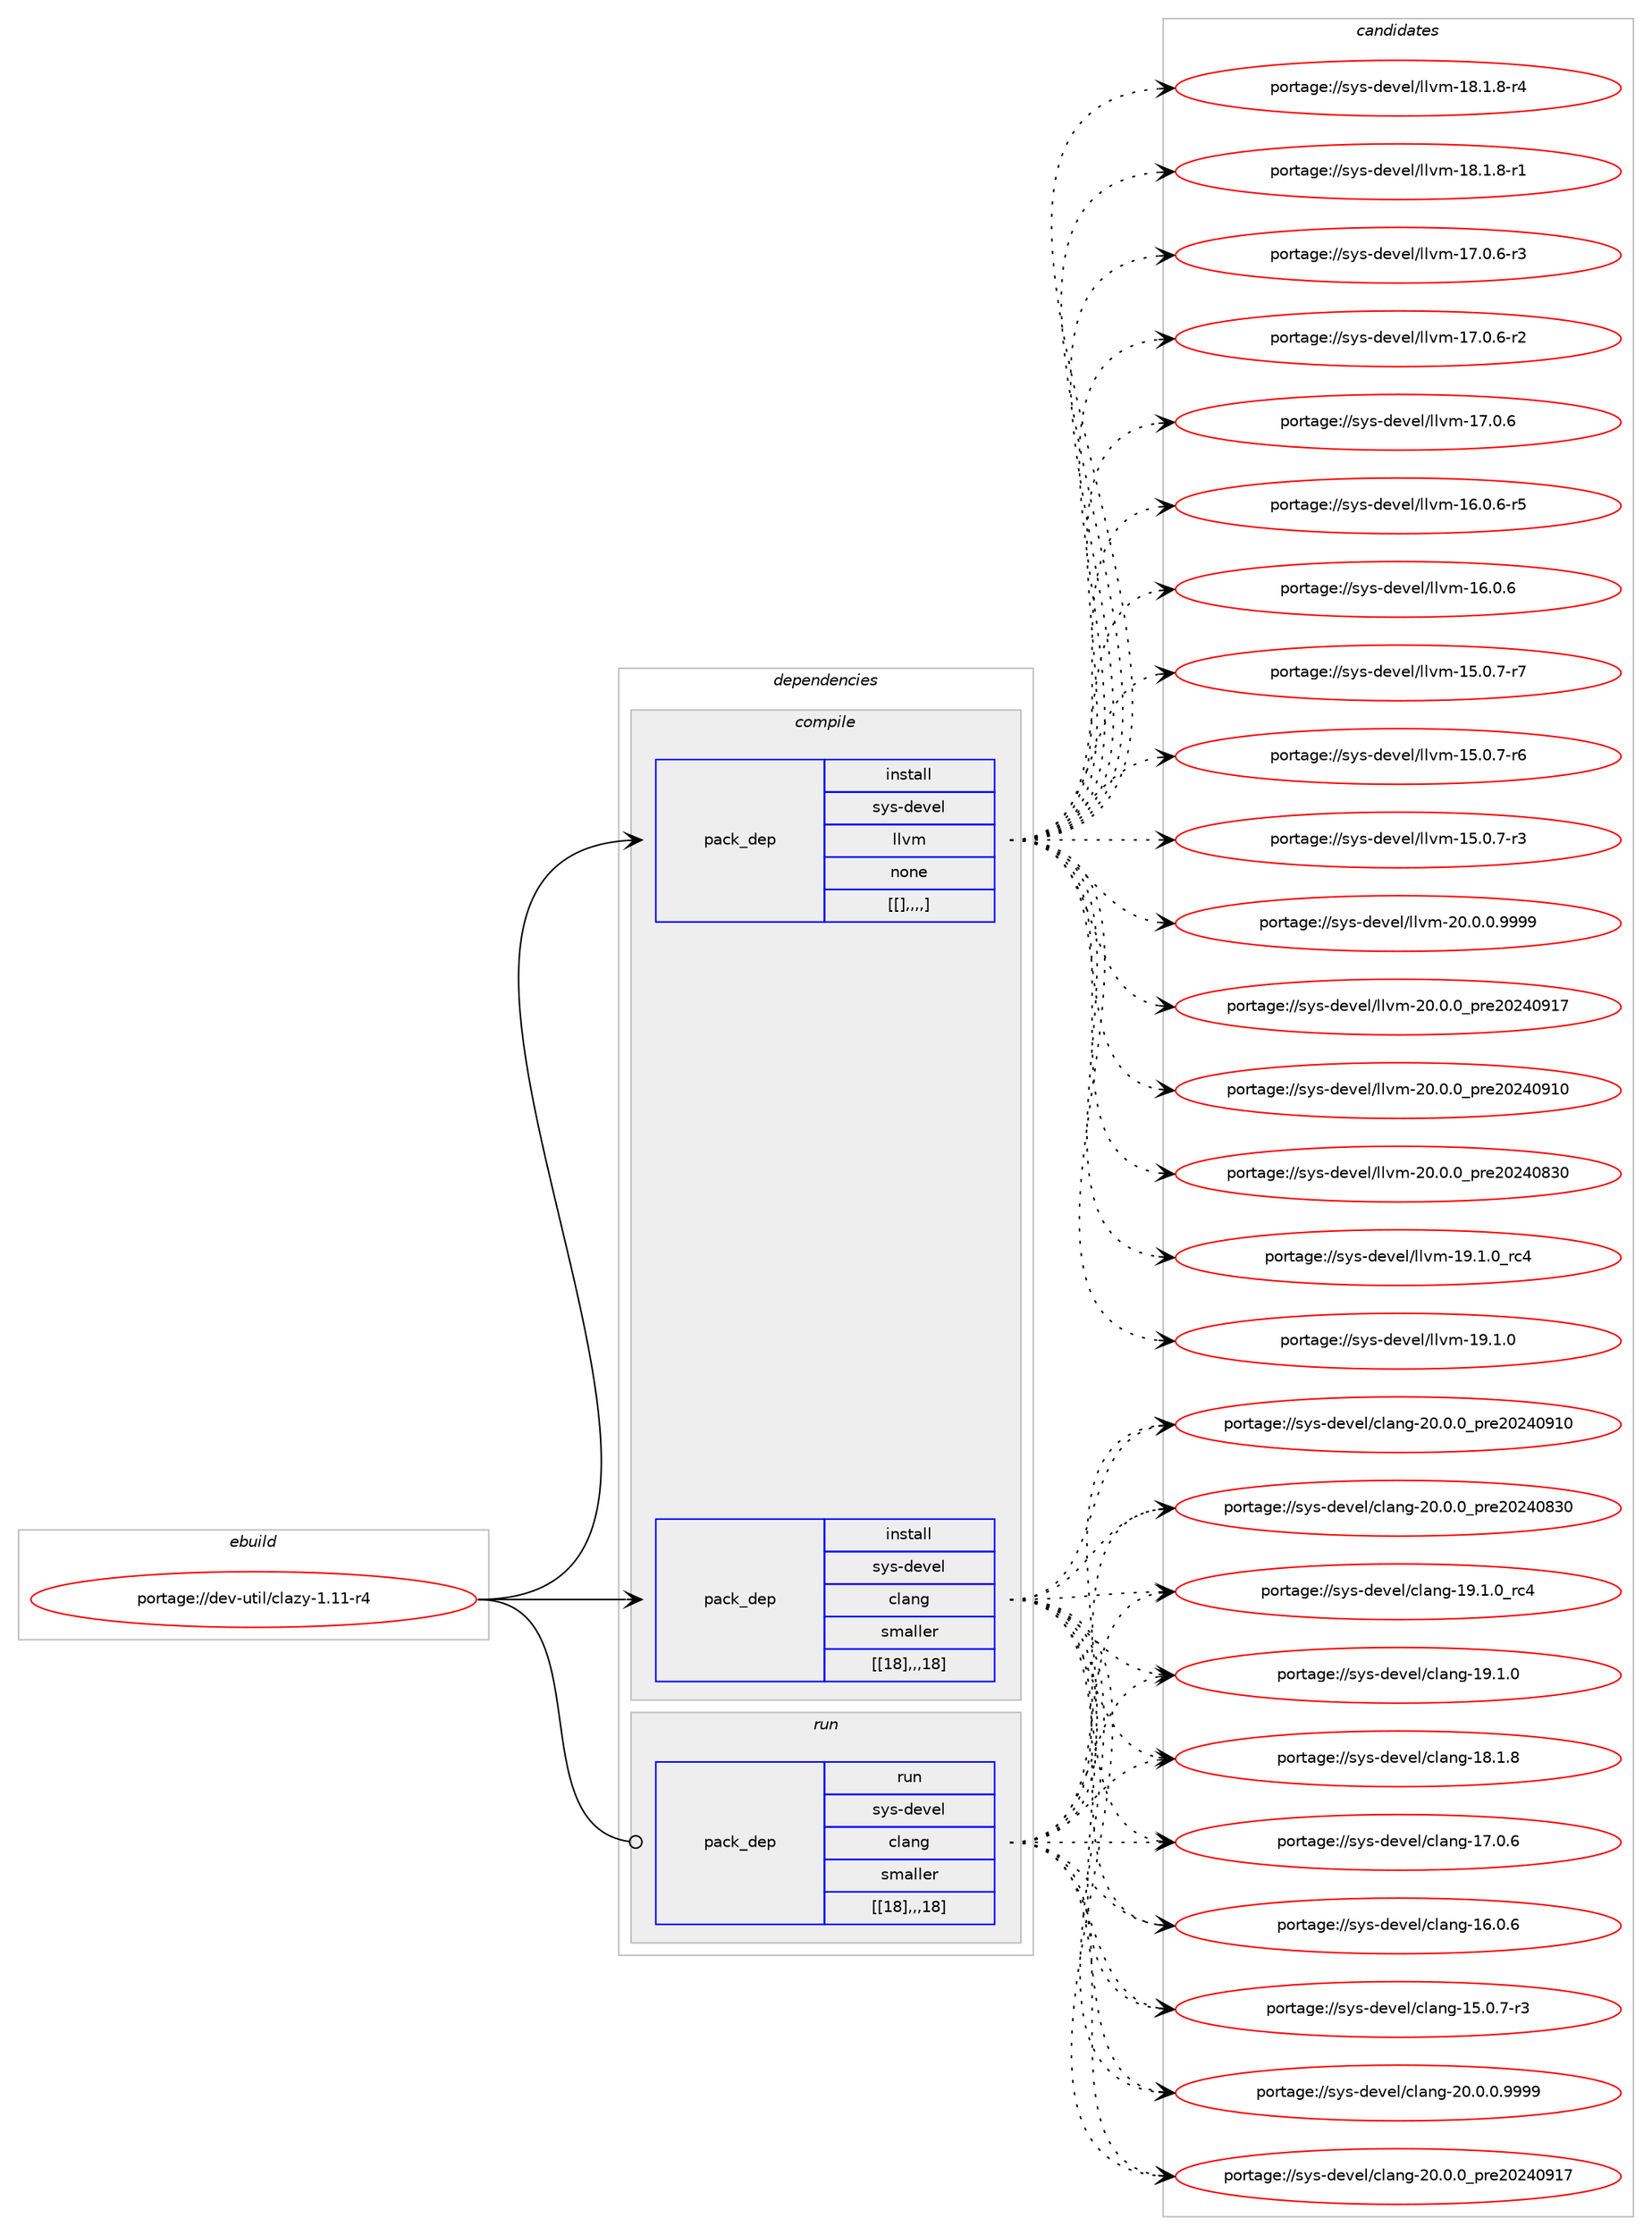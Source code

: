 digraph prolog {

# *************
# Graph options
# *************

newrank=true;
concentrate=true;
compound=true;
graph [rankdir=LR,fontname=Helvetica,fontsize=10,ranksep=1.5];#, ranksep=2.5, nodesep=0.2];
edge  [arrowhead=vee];
node  [fontname=Helvetica,fontsize=10];

# **********
# The ebuild
# **********

subgraph cluster_leftcol {
color=gray;
label=<<i>ebuild</i>>;
id [label="portage://dev-util/clazy-1.11-r4", color=red, width=4, href="../dev-util/clazy-1.11-r4.svg"];
}

# ****************
# The dependencies
# ****************

subgraph cluster_midcol {
color=gray;
label=<<i>dependencies</i>>;
subgraph cluster_compile {
fillcolor="#eeeeee";
style=filled;
label=<<i>compile</i>>;
subgraph pack153392 {
dependency216861 [label=<<TABLE BORDER="0" CELLBORDER="1" CELLSPACING="0" CELLPADDING="4" WIDTH="220"><TR><TD ROWSPAN="6" CELLPADDING="30">pack_dep</TD></TR><TR><TD WIDTH="110">install</TD></TR><TR><TD>sys-devel</TD></TR><TR><TD>clang</TD></TR><TR><TD>smaller</TD></TR><TR><TD>[[18],,,18]</TD></TR></TABLE>>, shape=none, color=blue];
}
id:e -> dependency216861:w [weight=20,style="solid",arrowhead="vee"];
subgraph pack153393 {
dependency216862 [label=<<TABLE BORDER="0" CELLBORDER="1" CELLSPACING="0" CELLPADDING="4" WIDTH="220"><TR><TD ROWSPAN="6" CELLPADDING="30">pack_dep</TD></TR><TR><TD WIDTH="110">install</TD></TR><TR><TD>sys-devel</TD></TR><TR><TD>llvm</TD></TR><TR><TD>none</TD></TR><TR><TD>[[],,,,]</TD></TR></TABLE>>, shape=none, color=blue];
}
id:e -> dependency216862:w [weight=20,style="solid",arrowhead="vee"];
}
subgraph cluster_compileandrun {
fillcolor="#eeeeee";
style=filled;
label=<<i>compile and run</i>>;
}
subgraph cluster_run {
fillcolor="#eeeeee";
style=filled;
label=<<i>run</i>>;
subgraph pack153394 {
dependency216863 [label=<<TABLE BORDER="0" CELLBORDER="1" CELLSPACING="0" CELLPADDING="4" WIDTH="220"><TR><TD ROWSPAN="6" CELLPADDING="30">pack_dep</TD></TR><TR><TD WIDTH="110">run</TD></TR><TR><TD>sys-devel</TD></TR><TR><TD>clang</TD></TR><TR><TD>smaller</TD></TR><TR><TD>[[18],,,18]</TD></TR></TABLE>>, shape=none, color=blue];
}
id:e -> dependency216863:w [weight=20,style="solid",arrowhead="odot"];
}
}

# **************
# The candidates
# **************

subgraph cluster_choices {
rank=same;
color=gray;
label=<<i>candidates</i>>;

subgraph choice153392 {
color=black;
nodesep=1;
choice11512111545100101118101108479910897110103455048464846484657575757 [label="portage://sys-devel/clang-20.0.0.9999", color=red, width=4,href="../sys-devel/clang-20.0.0.9999.svg"];
choice1151211154510010111810110847991089711010345504846484648951121141015048505248574955 [label="portage://sys-devel/clang-20.0.0_pre20240917", color=red, width=4,href="../sys-devel/clang-20.0.0_pre20240917.svg"];
choice1151211154510010111810110847991089711010345504846484648951121141015048505248574948 [label="portage://sys-devel/clang-20.0.0_pre20240910", color=red, width=4,href="../sys-devel/clang-20.0.0_pre20240910.svg"];
choice1151211154510010111810110847991089711010345504846484648951121141015048505248565148 [label="portage://sys-devel/clang-20.0.0_pre20240830", color=red, width=4,href="../sys-devel/clang-20.0.0_pre20240830.svg"];
choice1151211154510010111810110847991089711010345495746494648951149952 [label="portage://sys-devel/clang-19.1.0_rc4", color=red, width=4,href="../sys-devel/clang-19.1.0_rc4.svg"];
choice1151211154510010111810110847991089711010345495746494648 [label="portage://sys-devel/clang-19.1.0", color=red, width=4,href="../sys-devel/clang-19.1.0.svg"];
choice1151211154510010111810110847991089711010345495646494656 [label="portage://sys-devel/clang-18.1.8", color=red, width=4,href="../sys-devel/clang-18.1.8.svg"];
choice1151211154510010111810110847991089711010345495546484654 [label="portage://sys-devel/clang-17.0.6", color=red, width=4,href="../sys-devel/clang-17.0.6.svg"];
choice1151211154510010111810110847991089711010345495446484654 [label="portage://sys-devel/clang-16.0.6", color=red, width=4,href="../sys-devel/clang-16.0.6.svg"];
choice11512111545100101118101108479910897110103454953464846554511451 [label="portage://sys-devel/clang-15.0.7-r3", color=red, width=4,href="../sys-devel/clang-15.0.7-r3.svg"];
dependency216861:e -> choice11512111545100101118101108479910897110103455048464846484657575757:w [style=dotted,weight="100"];
dependency216861:e -> choice1151211154510010111810110847991089711010345504846484648951121141015048505248574955:w [style=dotted,weight="100"];
dependency216861:e -> choice1151211154510010111810110847991089711010345504846484648951121141015048505248574948:w [style=dotted,weight="100"];
dependency216861:e -> choice1151211154510010111810110847991089711010345504846484648951121141015048505248565148:w [style=dotted,weight="100"];
dependency216861:e -> choice1151211154510010111810110847991089711010345495746494648951149952:w [style=dotted,weight="100"];
dependency216861:e -> choice1151211154510010111810110847991089711010345495746494648:w [style=dotted,weight="100"];
dependency216861:e -> choice1151211154510010111810110847991089711010345495646494656:w [style=dotted,weight="100"];
dependency216861:e -> choice1151211154510010111810110847991089711010345495546484654:w [style=dotted,weight="100"];
dependency216861:e -> choice1151211154510010111810110847991089711010345495446484654:w [style=dotted,weight="100"];
dependency216861:e -> choice11512111545100101118101108479910897110103454953464846554511451:w [style=dotted,weight="100"];
}
subgraph choice153393 {
color=black;
nodesep=1;
choice1151211154510010111810110847108108118109455048464846484657575757 [label="portage://sys-devel/llvm-20.0.0.9999", color=red, width=4,href="../sys-devel/llvm-20.0.0.9999.svg"];
choice115121115451001011181011084710810811810945504846484648951121141015048505248574955 [label="portage://sys-devel/llvm-20.0.0_pre20240917", color=red, width=4,href="../sys-devel/llvm-20.0.0_pre20240917.svg"];
choice115121115451001011181011084710810811810945504846484648951121141015048505248574948 [label="portage://sys-devel/llvm-20.0.0_pre20240910", color=red, width=4,href="../sys-devel/llvm-20.0.0_pre20240910.svg"];
choice115121115451001011181011084710810811810945504846484648951121141015048505248565148 [label="portage://sys-devel/llvm-20.0.0_pre20240830", color=red, width=4,href="../sys-devel/llvm-20.0.0_pre20240830.svg"];
choice115121115451001011181011084710810811810945495746494648951149952 [label="portage://sys-devel/llvm-19.1.0_rc4", color=red, width=4,href="../sys-devel/llvm-19.1.0_rc4.svg"];
choice115121115451001011181011084710810811810945495746494648 [label="portage://sys-devel/llvm-19.1.0", color=red, width=4,href="../sys-devel/llvm-19.1.0.svg"];
choice1151211154510010111810110847108108118109454956464946564511452 [label="portage://sys-devel/llvm-18.1.8-r4", color=red, width=4,href="../sys-devel/llvm-18.1.8-r4.svg"];
choice1151211154510010111810110847108108118109454956464946564511449 [label="portage://sys-devel/llvm-18.1.8-r1", color=red, width=4,href="../sys-devel/llvm-18.1.8-r1.svg"];
choice1151211154510010111810110847108108118109454955464846544511451 [label="portage://sys-devel/llvm-17.0.6-r3", color=red, width=4,href="../sys-devel/llvm-17.0.6-r3.svg"];
choice1151211154510010111810110847108108118109454955464846544511450 [label="portage://sys-devel/llvm-17.0.6-r2", color=red, width=4,href="../sys-devel/llvm-17.0.6-r2.svg"];
choice115121115451001011181011084710810811810945495546484654 [label="portage://sys-devel/llvm-17.0.6", color=red, width=4,href="../sys-devel/llvm-17.0.6.svg"];
choice1151211154510010111810110847108108118109454954464846544511453 [label="portage://sys-devel/llvm-16.0.6-r5", color=red, width=4,href="../sys-devel/llvm-16.0.6-r5.svg"];
choice115121115451001011181011084710810811810945495446484654 [label="portage://sys-devel/llvm-16.0.6", color=red, width=4,href="../sys-devel/llvm-16.0.6.svg"];
choice1151211154510010111810110847108108118109454953464846554511455 [label="portage://sys-devel/llvm-15.0.7-r7", color=red, width=4,href="../sys-devel/llvm-15.0.7-r7.svg"];
choice1151211154510010111810110847108108118109454953464846554511454 [label="portage://sys-devel/llvm-15.0.7-r6", color=red, width=4,href="../sys-devel/llvm-15.0.7-r6.svg"];
choice1151211154510010111810110847108108118109454953464846554511451 [label="portage://sys-devel/llvm-15.0.7-r3", color=red, width=4,href="../sys-devel/llvm-15.0.7-r3.svg"];
dependency216862:e -> choice1151211154510010111810110847108108118109455048464846484657575757:w [style=dotted,weight="100"];
dependency216862:e -> choice115121115451001011181011084710810811810945504846484648951121141015048505248574955:w [style=dotted,weight="100"];
dependency216862:e -> choice115121115451001011181011084710810811810945504846484648951121141015048505248574948:w [style=dotted,weight="100"];
dependency216862:e -> choice115121115451001011181011084710810811810945504846484648951121141015048505248565148:w [style=dotted,weight="100"];
dependency216862:e -> choice115121115451001011181011084710810811810945495746494648951149952:w [style=dotted,weight="100"];
dependency216862:e -> choice115121115451001011181011084710810811810945495746494648:w [style=dotted,weight="100"];
dependency216862:e -> choice1151211154510010111810110847108108118109454956464946564511452:w [style=dotted,weight="100"];
dependency216862:e -> choice1151211154510010111810110847108108118109454956464946564511449:w [style=dotted,weight="100"];
dependency216862:e -> choice1151211154510010111810110847108108118109454955464846544511451:w [style=dotted,weight="100"];
dependency216862:e -> choice1151211154510010111810110847108108118109454955464846544511450:w [style=dotted,weight="100"];
dependency216862:e -> choice115121115451001011181011084710810811810945495546484654:w [style=dotted,weight="100"];
dependency216862:e -> choice1151211154510010111810110847108108118109454954464846544511453:w [style=dotted,weight="100"];
dependency216862:e -> choice115121115451001011181011084710810811810945495446484654:w [style=dotted,weight="100"];
dependency216862:e -> choice1151211154510010111810110847108108118109454953464846554511455:w [style=dotted,weight="100"];
dependency216862:e -> choice1151211154510010111810110847108108118109454953464846554511454:w [style=dotted,weight="100"];
dependency216862:e -> choice1151211154510010111810110847108108118109454953464846554511451:w [style=dotted,weight="100"];
}
subgraph choice153394 {
color=black;
nodesep=1;
choice11512111545100101118101108479910897110103455048464846484657575757 [label="portage://sys-devel/clang-20.0.0.9999", color=red, width=4,href="../sys-devel/clang-20.0.0.9999.svg"];
choice1151211154510010111810110847991089711010345504846484648951121141015048505248574955 [label="portage://sys-devel/clang-20.0.0_pre20240917", color=red, width=4,href="../sys-devel/clang-20.0.0_pre20240917.svg"];
choice1151211154510010111810110847991089711010345504846484648951121141015048505248574948 [label="portage://sys-devel/clang-20.0.0_pre20240910", color=red, width=4,href="../sys-devel/clang-20.0.0_pre20240910.svg"];
choice1151211154510010111810110847991089711010345504846484648951121141015048505248565148 [label="portage://sys-devel/clang-20.0.0_pre20240830", color=red, width=4,href="../sys-devel/clang-20.0.0_pre20240830.svg"];
choice1151211154510010111810110847991089711010345495746494648951149952 [label="portage://sys-devel/clang-19.1.0_rc4", color=red, width=4,href="../sys-devel/clang-19.1.0_rc4.svg"];
choice1151211154510010111810110847991089711010345495746494648 [label="portage://sys-devel/clang-19.1.0", color=red, width=4,href="../sys-devel/clang-19.1.0.svg"];
choice1151211154510010111810110847991089711010345495646494656 [label="portage://sys-devel/clang-18.1.8", color=red, width=4,href="../sys-devel/clang-18.1.8.svg"];
choice1151211154510010111810110847991089711010345495546484654 [label="portage://sys-devel/clang-17.0.6", color=red, width=4,href="../sys-devel/clang-17.0.6.svg"];
choice1151211154510010111810110847991089711010345495446484654 [label="portage://sys-devel/clang-16.0.6", color=red, width=4,href="../sys-devel/clang-16.0.6.svg"];
choice11512111545100101118101108479910897110103454953464846554511451 [label="portage://sys-devel/clang-15.0.7-r3", color=red, width=4,href="../sys-devel/clang-15.0.7-r3.svg"];
dependency216863:e -> choice11512111545100101118101108479910897110103455048464846484657575757:w [style=dotted,weight="100"];
dependency216863:e -> choice1151211154510010111810110847991089711010345504846484648951121141015048505248574955:w [style=dotted,weight="100"];
dependency216863:e -> choice1151211154510010111810110847991089711010345504846484648951121141015048505248574948:w [style=dotted,weight="100"];
dependency216863:e -> choice1151211154510010111810110847991089711010345504846484648951121141015048505248565148:w [style=dotted,weight="100"];
dependency216863:e -> choice1151211154510010111810110847991089711010345495746494648951149952:w [style=dotted,weight="100"];
dependency216863:e -> choice1151211154510010111810110847991089711010345495746494648:w [style=dotted,weight="100"];
dependency216863:e -> choice1151211154510010111810110847991089711010345495646494656:w [style=dotted,weight="100"];
dependency216863:e -> choice1151211154510010111810110847991089711010345495546484654:w [style=dotted,weight="100"];
dependency216863:e -> choice1151211154510010111810110847991089711010345495446484654:w [style=dotted,weight="100"];
dependency216863:e -> choice11512111545100101118101108479910897110103454953464846554511451:w [style=dotted,weight="100"];
}
}

}
